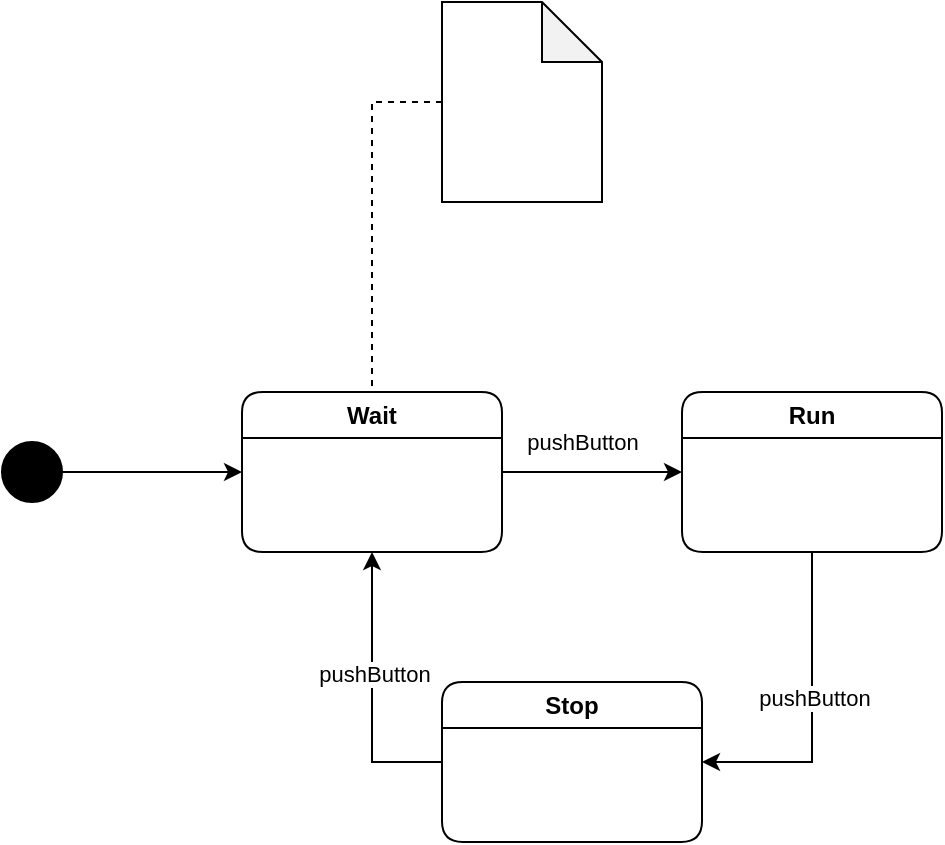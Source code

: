 <mxfile version="15.5.0" type="onedrive"><diagram id="kb6ERmdoE3fj__gCxbpV" name="Page-1"><mxGraphModel dx="1910" dy="937" grid="1" gridSize="10" guides="1" tooltips="1" connect="1" arrows="1" fold="1" page="0" pageScale="1" pageWidth="827" pageHeight="1169" math="0" shadow="0"><root><mxCell id="0"/><mxCell id="1" parent="0"/><mxCell id="EBAIrEwSQ_sO8G7dM4pI-14" style="edgeStyle=orthogonalEdgeStyle;rounded=0;orthogonalLoop=1;jettySize=auto;html=1;exitX=1;exitY=0.5;exitDx=0;exitDy=0;entryX=0;entryY=0.5;entryDx=0;entryDy=0;" parent="1" source="EBAIrEwSQ_sO8G7dM4pI-9" target="EBAIrEwSQ_sO8G7dM4pI-10" edge="1"><mxGeometry relative="1" as="geometry"/></mxCell><object label="" type="initialstate" id="EBAIrEwSQ_sO8G7dM4pI-9"><mxCell style="ellipse;whiteSpace=wrap;html=1;aspect=fixed;glass=0;sketch=0;fillColor=#000000;" parent="1" vertex="1"><mxGeometry x="-630" y="100" width="30" height="30" as="geometry"/></mxCell></object><mxCell id="EBAIrEwSQ_sO8G7dM4pI-15" style="edgeStyle=orthogonalEdgeStyle;rounded=0;orthogonalLoop=1;jettySize=auto;html=1;exitX=1;exitY=0.5;exitDx=0;exitDy=0;entryX=0;entryY=0.5;entryDx=0;entryDy=0;" parent="1" source="EBAIrEwSQ_sO8G7dM4pI-10" target="EBAIrEwSQ_sO8G7dM4pI-12" edge="1"><mxGeometry relative="1" as="geometry"/></mxCell><mxCell id="EBAIrEwSQ_sO8G7dM4pI-18" value="pushButton" style="edgeLabel;html=1;align=center;verticalAlign=middle;resizable=0;points=[];" parent="EBAIrEwSQ_sO8G7dM4pI-15" vertex="1" connectable="0"><mxGeometry x="0.311" y="1" relative="1" as="geometry"><mxPoint x="-19" y="-14" as="offset"/></mxGeometry></mxCell><object label="Wait" type="state" id="EBAIrEwSQ_sO8G7dM4pI-10"><mxCell style="swimlane;rounded=1;whiteSpace=wrap;html=1;glass=0;sketch=0;" parent="1" vertex="1"><mxGeometry x="-510" y="75" width="130" height="80" as="geometry"/></mxCell></object><mxCell id="EBAIrEwSQ_sO8G7dM4pI-16" style="edgeStyle=orthogonalEdgeStyle;rounded=0;orthogonalLoop=1;jettySize=auto;html=1;exitX=0.5;exitY=1;exitDx=0;exitDy=0;entryX=1;entryY=0.5;entryDx=0;entryDy=0;" parent="1" source="EBAIrEwSQ_sO8G7dM4pI-12" target="EBAIrEwSQ_sO8G7dM4pI-13" edge="1"><mxGeometry relative="1" as="geometry"/></mxCell><mxCell id="EBAIrEwSQ_sO8G7dM4pI-21" value="pushButton" style="edgeLabel;html=1;align=center;verticalAlign=middle;resizable=0;points=[];" parent="EBAIrEwSQ_sO8G7dM4pI-16" vertex="1" connectable="0"><mxGeometry x="-0.087" y="1" relative="1" as="geometry"><mxPoint as="offset"/></mxGeometry></mxCell><object label="Run" type="state" id="EBAIrEwSQ_sO8G7dM4pI-12"><mxCell style="swimlane;rounded=1;whiteSpace=wrap;html=1;glass=0;sketch=0;" parent="1" vertex="1"><mxGeometry x="-290" y="75" width="130" height="80" as="geometry"/></mxCell></object><mxCell id="EBAIrEwSQ_sO8G7dM4pI-17" style="edgeStyle=orthogonalEdgeStyle;rounded=0;orthogonalLoop=1;jettySize=auto;html=1;exitX=0;exitY=0.5;exitDx=0;exitDy=0;entryX=0.5;entryY=1;entryDx=0;entryDy=0;" parent="1" source="EBAIrEwSQ_sO8G7dM4pI-13" target="EBAIrEwSQ_sO8G7dM4pI-10" edge="1"><mxGeometry relative="1" as="geometry"/></mxCell><mxCell id="EBAIrEwSQ_sO8G7dM4pI-22" value="pushButton" style="edgeLabel;html=1;align=center;verticalAlign=middle;resizable=0;points=[];" parent="EBAIrEwSQ_sO8G7dM4pI-17" vertex="1" connectable="0"><mxGeometry x="0.129" y="-1" relative="1" as="geometry"><mxPoint as="offset"/></mxGeometry></mxCell><object label="Stop" type="state" id="EBAIrEwSQ_sO8G7dM4pI-13"><mxCell style="swimlane;rounded=1;whiteSpace=wrap;html=1;glass=0;sketch=0;" parent="1" vertex="1"><mxGeometry x="-410" y="220" width="130" height="80" as="geometry"/></mxCell></object><mxCell id="EBAIrEwSQ_sO8G7dM4pI-20" style="edgeStyle=orthogonalEdgeStyle;rounded=0;orthogonalLoop=1;jettySize=auto;html=1;exitX=0;exitY=0.5;exitDx=0;exitDy=0;exitPerimeter=0;entryX=0.5;entryY=0;entryDx=0;entryDy=0;endArrow=none;endFill=0;dashed=1;" parent="1" source="EBAIrEwSQ_sO8G7dM4pI-19" target="EBAIrEwSQ_sO8G7dM4pI-10" edge="1"><mxGeometry relative="1" as="geometry"/></mxCell><object label="" type="note" id="EBAIrEwSQ_sO8G7dM4pI-19"><mxCell style="shape=note;whiteSpace=wrap;html=1;backgroundOutline=1;darkOpacity=0.05;glass=0;sketch=0;fillColor=#ffffff;" parent="1" vertex="1"><mxGeometry x="-410" y="-120" width="80" height="100" as="geometry"/></mxCell></object></root></mxGraphModel></diagram></mxfile>